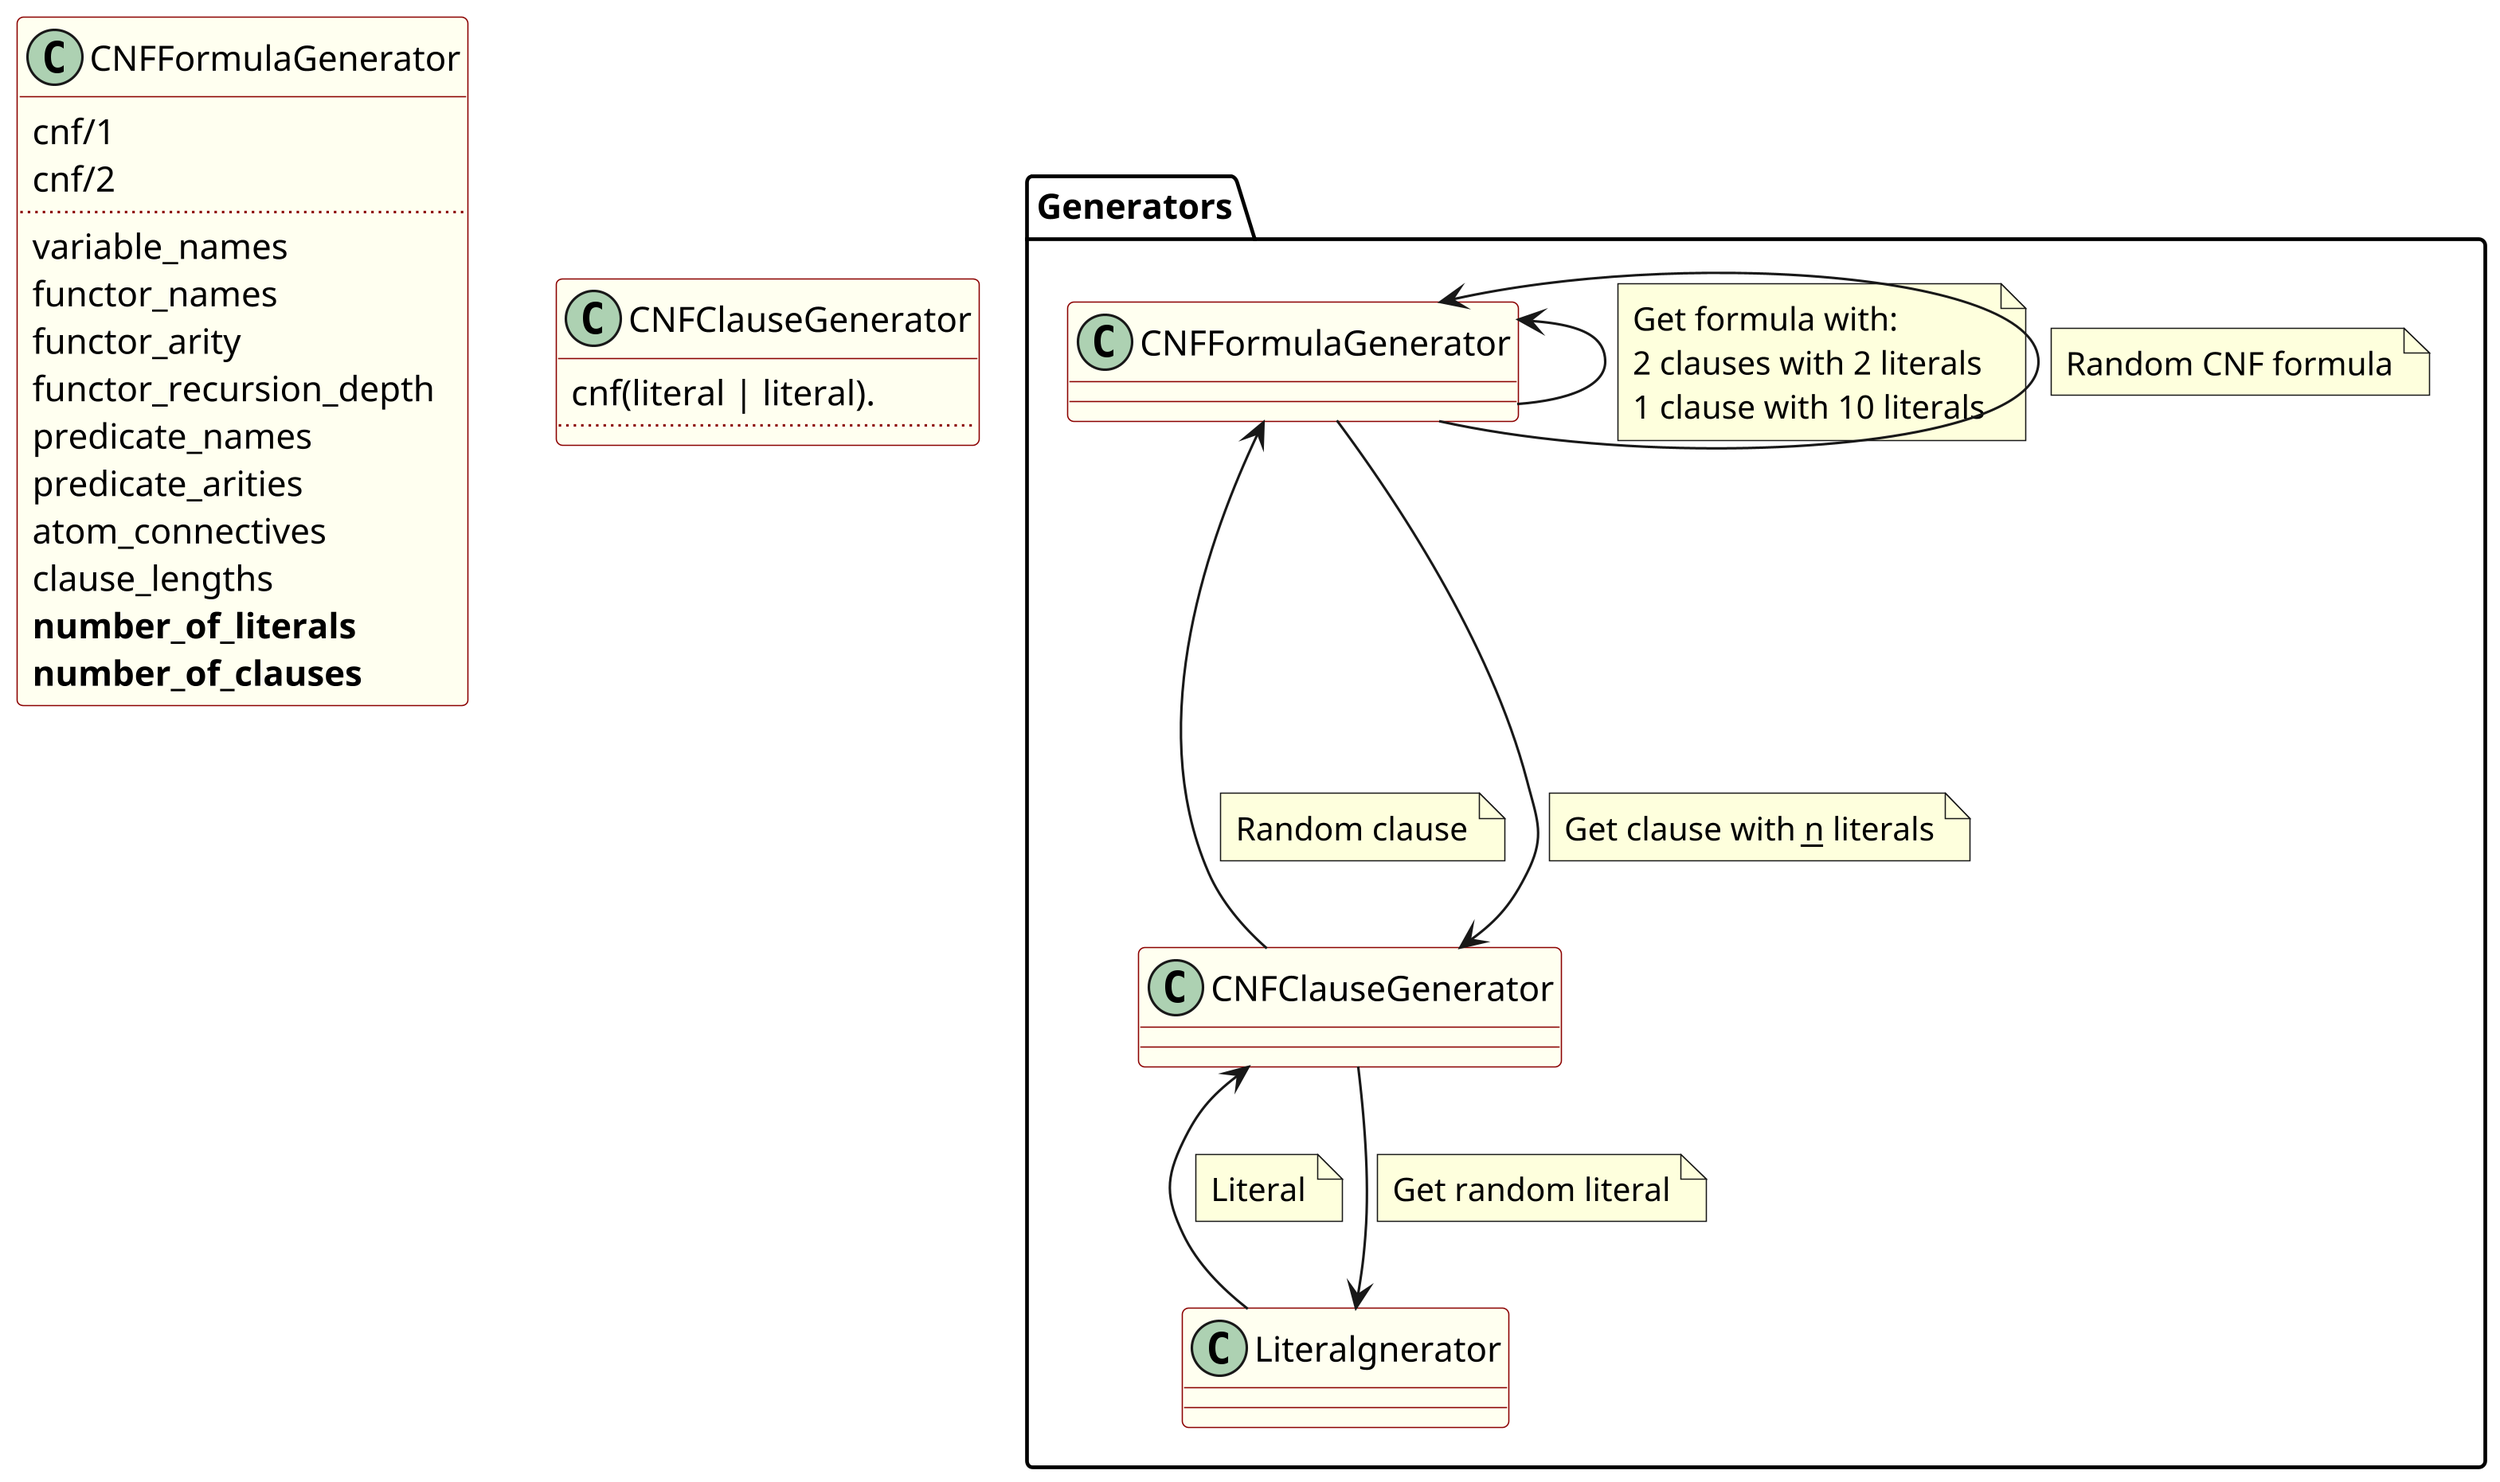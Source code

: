 
@startuml
skinparam dpi 300

skinparam class {
  backgroundColor Ivory
  borderColor DarkRed
}

package Generators {

CNFFormulaGenerator <-- CNFClauseGenerator
note on link: Random clause 
CNFClauseGenerator <-- CNFFormulaGenerator 
note on link: Get clause with __n__ literals
CNFClauseGenerator <-- Literalgnerator
note on link: Literal 
Literalgnerator <-- CNFClauseGenerator
note on link: Get random literal
}

CNFFormulaGenerator <-- CNFFormulaGenerator 
note on link: Get formula with:\n2 clauses with 2 literals \n1 clause with 10 literals
CNFFormulaGenerator <-- CNFFormulaGenerator
note on link: Random CNF formula

class CNFFormulaGenerator {
	cnf/1
	cnf/2
	..
}

class CNFClauseGenerator {
	cnf(literal | literal).
	..
}

class CNFFormulaGenerator {
  variable_names 
  functor_names 
  functor_arity 
  functor_recursion_depth 
  predicate_names
  predicate_arities
  atom_connectives
  clause_lengths 
  **number_of_literals**
  **number_of_clauses**
}

@enduml

/' package Generators { '/
/'  '/
/' CNFFormulaGenerator o-- CNFClauseGenerator '/
/' note on link: Clause  '/
/' CNFClauseGenerator o-- Literalgnerator '/
/' note on link: Literal  '/
/' Literalgnerator o-- AtomGenerator '/
/' note on link: Atom  '/
/' AtomGenerator o-- Predicategenerator '/
/' note on link: Predicate  '/
/' AtomGenerator o-- VariableGenerator '/
/' note on link: Variable '/
/' Predicategenerator o-- VariableGenerator '/
/' note on link: Variable '/
/' Predicategenerator o-- FunctorGenerator '/
/' note on link: Functor '/
/' VariableGenerator -o FunctorGenerator  '/
/' note on link: Variable '/
/' } '/
/'  '/
/' class CNFFormulaGenerator { '/
	/' cnf/1 '/
	/' cnf/2 '/
	/' .. '/
/' } '/
/'  '/
/' class CNFClauseGenerator { '/
	/' cnf(literal | literal). '/
	/' .. '/
/' } '/
/'  '/
/' class Literalgnerator { '/
	/' atom, ~atom '/
	/' .. '/
/' } '/
/'  '/
/' class AtomGenerator { '/
	/' p, V = V, f != V '/
	/' .. '/
/' } '/
/'  '/
/' class Predicategenerator { '/
	/' p, p(f), p(V, f) '/
	/' .. '/
/' } '/
/'  '/
/' class FunctorGenerator { '/
	/' f, f(f), f(V), f(f(f)) '/
	/' .. '/
/' } '/
/'  '/
/' class VariableGenerator { '/
	/' V1, V2 '/
	/' .. '/
/' } '/
/' @enduml '/
